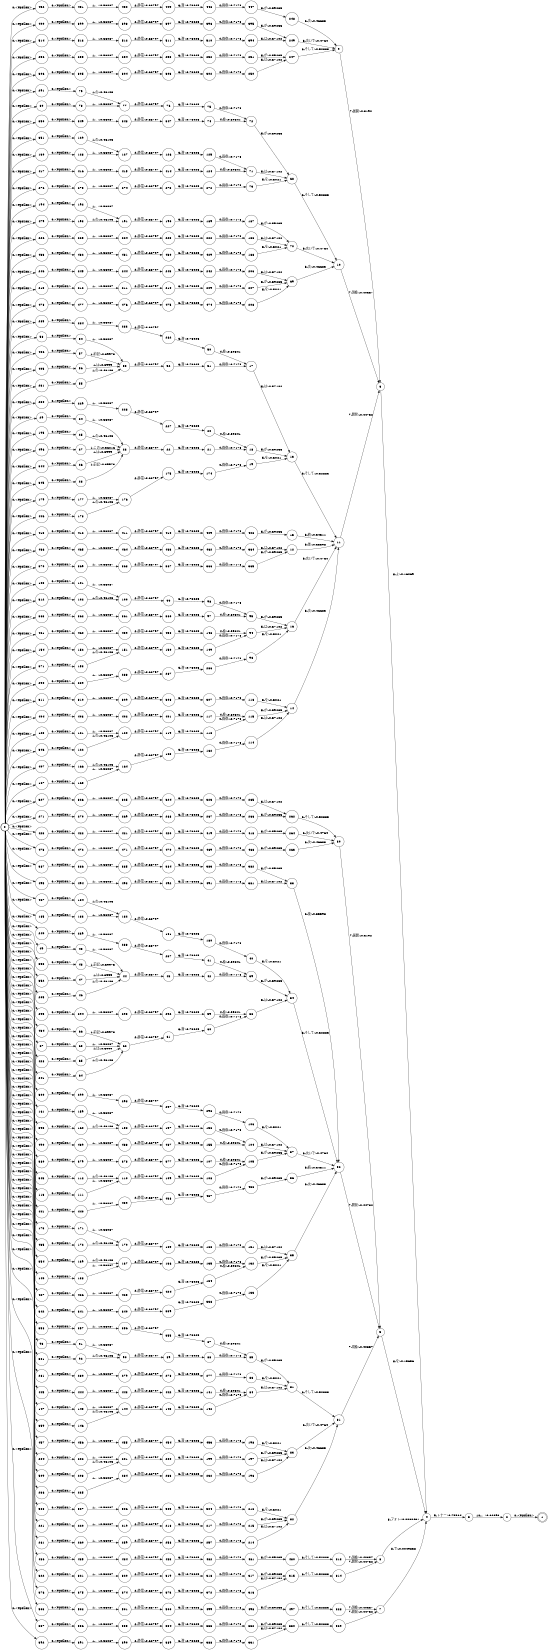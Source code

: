 digraph FST {
rankdir = LR;
size = "8.5,11";
label = "";
center = 1;
orientation = Portrait;
ranksep = "0.4";
nodesep = "0.25";
0 [label = "0", shape = circle, style = bold, fontsize = 14]
	0 -> 29 [label = "0:<epsilon>", fontsize = 14];
	0 -> 49 [label = "0:<epsilon>", fontsize = 14];
	0 -> 58 [label = "0:<epsilon>", fontsize = 14];
	0 -> 67 [label = "0:<epsilon>", fontsize = 14];
	0 -> 80 [label = "0:<epsilon>", fontsize = 14];
	0 -> 93 [label = "0:<epsilon>", fontsize = 14];
	0 -> 103 [label = "0:<epsilon>", fontsize = 14];
	0 -> 113 [label = "0:<epsilon>", fontsize = 14];
	0 -> 123 [label = "0:<epsilon>", fontsize = 14];
	0 -> 130 [label = "0:<epsilon>", fontsize = 14];
	0 -> 140 [label = "0:<epsilon>", fontsize = 14];
	0 -> 147 [label = "0:<epsilon>", fontsize = 14];
	0 -> 154 [label = "0:<epsilon>", fontsize = 14];
	0 -> 161 [label = "0:<epsilon>", fontsize = 14];
	0 -> 167 [label = "0:<epsilon>", fontsize = 14];
	0 -> 173 [label = "0:<epsilon>", fontsize = 14];
	0 -> 179 [label = "0:<epsilon>", fontsize = 14];
	0 -> 185 [label = "0:<epsilon>", fontsize = 14];
	0 -> 194 [label = "0:<epsilon>", fontsize = 14];
	0 -> 195 [label = "0:<epsilon>", fontsize = 14];
	0 -> 204 [label = "0:<epsilon>", fontsize = 14];
	0 -> 205 [label = "0:<epsilon>", fontsize = 14];
	0 -> 213 [label = "0:<epsilon>", fontsize = 14];
	0 -> 221 [label = "0:<epsilon>", fontsize = 14];
	0 -> 226 [label = "0:<epsilon>", fontsize = 14];
	0 -> 230 [label = "0:<epsilon>", fontsize = 14];
	0 -> 231 [label = "0:<epsilon>", fontsize = 14];
	0 -> 236 [label = "0:<epsilon>", fontsize = 14];
	0 -> 240 [label = "0:<epsilon>", fontsize = 14];
	0 -> 241 [label = "0:<epsilon>", fontsize = 14];
	0 -> 246 [label = "0:<epsilon>", fontsize = 14];
	0 -> 256 [label = "0:<epsilon>", fontsize = 14];
	0 -> 261 [label = "0:<epsilon>", fontsize = 14];
	0 -> 271 [label = "0:<epsilon>", fontsize = 14];
	0 -> 276 [label = "0:<epsilon>", fontsize = 14];
	0 -> 281 [label = "0:<epsilon>", fontsize = 14];
	0 -> 285 [label = "0:<epsilon>", fontsize = 14];
	0 -> 290 [label = "0:<epsilon>", fontsize = 14];
	0 -> 291 [label = "0:<epsilon>", fontsize = 14];
	0 -> 295 [label = "0:<epsilon>", fontsize = 14];
	0 -> 300 [label = "0:<epsilon>", fontsize = 14];
	0 -> 301 [label = "0:<epsilon>", fontsize = 14];
	0 -> 306 [label = "0:<epsilon>", fontsize = 14];
	0 -> 311 [label = "0:<epsilon>", fontsize = 14];
	0 -> 312 [label = "0:<epsilon>", fontsize = 14];
	0 -> 322 [label = "0:<epsilon>", fontsize = 14];
	0 -> 327 [label = "0:<epsilon>", fontsize = 14];
	0 -> 337 [label = "0:<epsilon>", fontsize = 14];
	0 -> 342 [label = "0:<epsilon>", fontsize = 14];
	0 -> 343 [label = "0:<epsilon>", fontsize = 14];
	0 -> 344 [label = "0:<epsilon>", fontsize = 14];
	0 -> 345 [label = "0:<epsilon>", fontsize = 14];
	0 -> 346 [label = "0:<epsilon>", fontsize = 14];
	0 -> 350 [label = "0:<epsilon>", fontsize = 14];
	0 -> 351 [label = "0:<epsilon>", fontsize = 14];
	0 -> 352 [label = "0:<epsilon>", fontsize = 14];
	0 -> 353 [label = "0:<epsilon>", fontsize = 14];
	0 -> 354 [label = "0:<epsilon>", fontsize = 14];
	0 -> 358 [label = "0:<epsilon>", fontsize = 14];
	0 -> 359 [label = "0:<epsilon>", fontsize = 14];
	0 -> 363 [label = "0:<epsilon>", fontsize = 14];
	0 -> 370 [label = "0:<epsilon>", fontsize = 14];
	0 -> 371 [label = "0:<epsilon>", fontsize = 14];
	0 -> 376 [label = "0:<epsilon>", fontsize = 14];
	0 -> 380 [label = "0:<epsilon>", fontsize = 14];
	0 -> 387 [label = "0:<epsilon>", fontsize = 14];
	0 -> 392 [label = "0:<epsilon>", fontsize = 14];
	0 -> 393 [label = "0:<epsilon>", fontsize = 14];
	0 -> 400 [label = "0:<epsilon>", fontsize = 14];
	0 -> 404 [label = "0:<epsilon>", fontsize = 14];
	0 -> 405 [label = "0:<epsilon>", fontsize = 14];
	0 -> 406 [label = "0:<epsilon>", fontsize = 14];
	0 -> 407 [label = "0:<epsilon>", fontsize = 14];
	0 -> 413 [label = "0:<epsilon>", fontsize = 14];
	0 -> 417 [label = "0:<epsilon>", fontsize = 14];
	0 -> 423 [label = "0:<epsilon>", fontsize = 14];
	0 -> 427 [label = "0:<epsilon>", fontsize = 14];
	0 -> 428 [label = "0:<epsilon>", fontsize = 14];
	0 -> 433 [label = "0:<epsilon>", fontsize = 14];
	0 -> 434 [label = "0:<epsilon>", fontsize = 14];
	0 -> 435 [label = "0:<epsilon>", fontsize = 14];
	0 -> 441 [label = "0:<epsilon>", fontsize = 14];
	0 -> 445 [label = "0:<epsilon>", fontsize = 14];
	0 -> 446 [label = "0:<epsilon>", fontsize = 14];
	0 -> 452 [label = "0:<epsilon>", fontsize = 14];
	0 -> 457 [label = "0:<epsilon>", fontsize = 14];
	0 -> 461 [label = "0:<epsilon>", fontsize = 14];
	0 -> 466 [label = "0:<epsilon>", fontsize = 14];
	0 -> 467 [label = "0:<epsilon>", fontsize = 14];
	0 -> 473 [label = "0:<epsilon>", fontsize = 14];
	0 -> 478 [label = "0:<epsilon>", fontsize = 14];
	0 -> 479 [label = "0:<epsilon>", fontsize = 14];
	0 -> 486 [label = "0:<epsilon>", fontsize = 14];
	0 -> 490 [label = "0:<epsilon>", fontsize = 14];
	0 -> 495 [label = "0:<epsilon>", fontsize = 14];
	0 -> 496 [label = "0:<epsilon>", fontsize = 14];
	0 -> 503 [label = "0:<epsilon>", fontsize = 14];
	0 -> 508 [label = "0:<epsilon>", fontsize = 14];
	0 -> 509 [label = "0:<epsilon>", fontsize = 14];
	0 -> 514 [label = "0:<epsilon>", fontsize = 14];
1 [label = "1", shape = doublecircle, style = solid, fontsize = 14]
2 [label = "2", shape = circle, style = solid, fontsize = 14]
	2 -> 1 [label = "0:<epsilon>", fontsize = 14];
3 [label = "3", shape = circle, style = solid, fontsize = 14]
	3 -> 2 [label = "10:。/-0.62093", fontsize = 14];
4 [label = "4", shape = circle, style = solid, fontsize = 14]
	4 -> 3 [label = "9:トナー/-0.75564", fontsize = 14];
5 [label = "5", shape = circle, style = solid, fontsize = 14]
	5 -> 4 [label = "8:を/-0.15656", fontsize = 14];
6 [label = "6", shape = circle, style = solid, fontsize = 14]
	6 -> 4 [label = "8:よ/-0.16069", fontsize = 14];
7 [label = "7", shape = circle, style = solid, fontsize = 14]
	7 -> 4 [label = "8:で/-0.0049838", fontsize = 14];
8 [label = "8", shape = circle, style = solid, fontsize = 14]
	8 -> 4 [label = "8:フォト/-0.0080431", fontsize = 14];
9 [label = "9", shape = circle, style = solid, fontsize = 14]
	9 -> 6 [label = "7:展開/-0.3192", fontsize = 14];
10 [label = "10", shape = circle, style = solid, fontsize = 14]
	10 -> 6 [label = "7:現像/-0.40357", fontsize = 14];
11 [label = "11", shape = circle, style = solid, fontsize = 14]
	11 -> 6 [label = "7:開発/-0.44732", fontsize = 14];
12 [label = "12", shape = circle, style = solid, fontsize = 14]
	12 -> 11 [label = "6:後/-0.35598", fontsize = 14];
13 [label = "13", shape = circle, style = solid, fontsize = 14]
	13 -> 11 [label = "6:そして/-0.52883", fontsize = 14];
14 [label = "14", shape = circle, style = solid, fontsize = 14]
	14 -> 11 [label = "6:次/-0.46683", fontsize = 14];
15 [label = "15", shape = circle, style = solid, fontsize = 14]
	15 -> 11 [label = "6:続/-0.34511", fontsize = 14];
16 [label = "16", shape = circle, style = solid, fontsize = 14]
	16 -> 11 [label = "6:次いで/-0.4764", fontsize = 14];
17 [label = "17", shape = circle, style = solid, fontsize = 14]
	17 -> 13 [label = "5:は/-0.57102", fontsize = 14];
18 [label = "18", shape = circle, style = solid, fontsize = 14]
	18 -> 13 [label = "5:が/-0.59235", fontsize = 14];
19 [label = "19", shape = circle, style = solid, fontsize = 14]
	19 -> 13 [label = "5:を/-0.5021", fontsize = 14];
20 [label = "20", shape = circle, style = solid, fontsize = 14]
	20 -> 18 [label = "4:像/-0.59841", fontsize = 14];
21 [label = "21", shape = circle, style = solid, fontsize = 14]
	21 -> 18 [label = "4:画像/-0.7178", fontsize = 14];
22 [label = "22", shape = circle, style = solid, fontsize = 14]
	22 -> 21 [label = "3:潜/-0.73025", fontsize = 14];
23 [label = "23", shape = circle, style = solid, fontsize = 14]
	23 -> 22 [label = "2:静電/-0.68797", fontsize = 14];
24 [label = "24", shape = circle, style = solid, fontsize = 14]
	24 -> 23 [label = "1:、/-0.56087", fontsize = 14];
25 [label = "25", shape = circle, style = solid, fontsize = 14]
	25 -> 23 [label = "1:の/-0.46103", fontsize = 14];
26 [label = "26", shape = circle, style = solid, fontsize = 14]
	26 -> 23 [label = "1:は/-0.3999", fontsize = 14];
27 [label = "27", shape = circle, style = solid, fontsize = 14]
	27 -> 23 [label = "1:この/-0.36216", fontsize = 14];
28 [label = "28", shape = circle, style = solid, fontsize = 14]
	28 -> 23 [label = "1:前記/-0.39973", fontsize = 14];
29 [label = "29", shape = circle, style = solid, fontsize = 14]
	29 -> 24 [label = "0:<epsilon>", fontsize = 14];
30 [label = "30", shape = circle, style = solid, fontsize = 14]
	30 -> 5 [label = "7:展開/-0.3192", fontsize = 14];
31 [label = "31", shape = circle, style = solid, fontsize = 14]
	31 -> 5 [label = "7:現像/-0.40357", fontsize = 14];
32 [label = "32", shape = circle, style = solid, fontsize = 14]
	32 -> 5 [label = "7:開発/-0.44732", fontsize = 14];
33 [label = "33", shape = circle, style = solid, fontsize = 14]
	33 -> 32 [label = "6:後/-0.35598", fontsize = 14];
34 [label = "34", shape = circle, style = solid, fontsize = 14]
	34 -> 32 [label = "6:そして/-0.52883", fontsize = 14];
35 [label = "35", shape = circle, style = solid, fontsize = 14]
	35 -> 32 [label = "6:次/-0.46683", fontsize = 14];
36 [label = "36", shape = circle, style = solid, fontsize = 14]
	36 -> 32 [label = "6:続/-0.34511", fontsize = 14];
37 [label = "37", shape = circle, style = solid, fontsize = 14]
	37 -> 32 [label = "6:次いで/-0.4764", fontsize = 14];
38 [label = "38", shape = circle, style = solid, fontsize = 14]
	38 -> 34 [label = "5:は/-0.57102", fontsize = 14];
39 [label = "39", shape = circle, style = solid, fontsize = 14]
	39 -> 34 [label = "5:が/-0.59235", fontsize = 14];
40 [label = "40", shape = circle, style = solid, fontsize = 14]
	40 -> 34 [label = "5:を/-0.5021", fontsize = 14];
41 [label = "41", shape = circle, style = solid, fontsize = 14]
	41 -> 39 [label = "4:像/-0.59841", fontsize = 14];
42 [label = "42", shape = circle, style = solid, fontsize = 14]
	42 -> 39 [label = "4:画像/-0.7178", fontsize = 14];
43 [label = "43", shape = circle, style = solid, fontsize = 14]
	43 -> 42 [label = "3:潜/-0.73025", fontsize = 14];
44 [label = "44", shape = circle, style = solid, fontsize = 14]
	44 -> 43 [label = "2:静電/-0.68797", fontsize = 14];
45 [label = "45", shape = circle, style = solid, fontsize = 14]
	45 -> 44 [label = "1:、/-0.56087", fontsize = 14];
46 [label = "46", shape = circle, style = solid, fontsize = 14]
	46 -> 44 [label = "1:の/-0.46103", fontsize = 14];
47 [label = "47", shape = circle, style = solid, fontsize = 14]
	47 -> 44 [label = "1:は/-0.3999", fontsize = 14];
48 [label = "48", shape = circle, style = solid, fontsize = 14]
	48 -> 44 [label = "1:前記/-0.39973", fontsize = 14];
49 [label = "49", shape = circle, style = solid, fontsize = 14]
	49 -> 45 [label = "0:<epsilon>", fontsize = 14];
50 [label = "50", shape = circle, style = solid, fontsize = 14]
	50 -> 17 [label = "4:像/-0.59841", fontsize = 14];
51 [label = "51", shape = circle, style = solid, fontsize = 14]
	51 -> 17 [label = "4:画像/-0.7178", fontsize = 14];
52 [label = "52", shape = circle, style = solid, fontsize = 14]
	52 -> 51 [label = "3:潜/-0.73025", fontsize = 14];
53 [label = "53", shape = circle, style = solid, fontsize = 14]
	53 -> 52 [label = "2:静電/-0.68797", fontsize = 14];
54 [label = "54", shape = circle, style = solid, fontsize = 14]
	54 -> 53 [label = "1:、/-0.56087", fontsize = 14];
55 [label = "55", shape = circle, style = solid, fontsize = 14]
	55 -> 53 [label = "1:の/-0.46103", fontsize = 14];
56 [label = "56", shape = circle, style = solid, fontsize = 14]
	56 -> 53 [label = "1:は/-0.3999", fontsize = 14];
57 [label = "57", shape = circle, style = solid, fontsize = 14]
	57 -> 53 [label = "1:前記/-0.39973", fontsize = 14];
58 [label = "58", shape = circle, style = solid, fontsize = 14]
	58 -> 54 [label = "0:<epsilon>", fontsize = 14];
59 [label = "59", shape = circle, style = solid, fontsize = 14]
	59 -> 38 [label = "4:像/-0.59841", fontsize = 14];
60 [label = "60", shape = circle, style = solid, fontsize = 14]
	60 -> 38 [label = "4:画像/-0.7178", fontsize = 14];
61 [label = "61", shape = circle, style = solid, fontsize = 14]
	61 -> 60 [label = "3:潜/-0.73025", fontsize = 14];
62 [label = "62", shape = circle, style = solid, fontsize = 14]
	62 -> 61 [label = "2:静電/-0.68797", fontsize = 14];
63 [label = "63", shape = circle, style = solid, fontsize = 14]
	63 -> 62 [label = "1:、/-0.56087", fontsize = 14];
64 [label = "64", shape = circle, style = solid, fontsize = 14]
	64 -> 62 [label = "1:の/-0.46103", fontsize = 14];
65 [label = "65", shape = circle, style = solid, fontsize = 14]
	65 -> 62 [label = "1:は/-0.3999", fontsize = 14];
66 [label = "66", shape = circle, style = solid, fontsize = 14]
	66 -> 62 [label = "1:前記/-0.39973", fontsize = 14];
67 [label = "67", shape = circle, style = solid, fontsize = 14]
	67 -> 63 [label = "0:<epsilon>", fontsize = 14];
68 [label = "68", shape = circle, style = solid, fontsize = 14]
	68 -> 10 [label = "6:そして/-0.52883", fontsize = 14];
69 [label = "69", shape = circle, style = solid, fontsize = 14]
	69 -> 10 [label = "6:次/-0.46683", fontsize = 14];
70 [label = "70", shape = circle, style = solid, fontsize = 14]
	70 -> 10 [label = "6:次いで/-0.4764", fontsize = 14];
71 [label = "71", shape = circle, style = solid, fontsize = 14]
	71 -> 68 [label = "5:は/-0.57102", fontsize = 14];
72 [label = "72", shape = circle, style = solid, fontsize = 14]
	72 -> 68 [label = "5:が/-0.59235", fontsize = 14];
73 [label = "73", shape = circle, style = solid, fontsize = 14]
	73 -> 68 [label = "5:を/-0.5021", fontsize = 14];
74 [label = "74", shape = circle, style = solid, fontsize = 14]
	74 -> 72 [label = "4:像/-0.59841", fontsize = 14];
75 [label = "75", shape = circle, style = solid, fontsize = 14]
	75 -> 72 [label = "4:画像/-0.7178", fontsize = 14];
76 [label = "76", shape = circle, style = solid, fontsize = 14]
	76 -> 75 [label = "3:潜/-0.73025", fontsize = 14];
77 [label = "77", shape = circle, style = solid, fontsize = 14]
	77 -> 76 [label = "2:静電/-0.68797", fontsize = 14];
78 [label = "78", shape = circle, style = solid, fontsize = 14]
	78 -> 77 [label = "1:、/-0.56087", fontsize = 14];
79 [label = "79", shape = circle, style = solid, fontsize = 14]
	79 -> 77 [label = "1:の/-0.46103", fontsize = 14];
80 [label = "80", shape = circle, style = solid, fontsize = 14]
	80 -> 78 [label = "0:<epsilon>", fontsize = 14];
81 [label = "81", shape = circle, style = solid, fontsize = 14]
	81 -> 31 [label = "6:そして/-0.52883", fontsize = 14];
82 [label = "82", shape = circle, style = solid, fontsize = 14]
	82 -> 31 [label = "6:次/-0.46683", fontsize = 14];
83 [label = "83", shape = circle, style = solid, fontsize = 14]
	83 -> 31 [label = "6:次いで/-0.4764", fontsize = 14];
84 [label = "84", shape = circle, style = solid, fontsize = 14]
	84 -> 81 [label = "5:は/-0.57102", fontsize = 14];
85 [label = "85", shape = circle, style = solid, fontsize = 14]
	85 -> 81 [label = "5:が/-0.59235", fontsize = 14];
86 [label = "86", shape = circle, style = solid, fontsize = 14]
	86 -> 81 [label = "5:を/-0.5021", fontsize = 14];
87 [label = "87", shape = circle, style = solid, fontsize = 14]
	87 -> 85 [label = "4:像/-0.59841", fontsize = 14];
88 [label = "88", shape = circle, style = solid, fontsize = 14]
	88 -> 85 [label = "4:画像/-0.7178", fontsize = 14];
89 [label = "89", shape = circle, style = solid, fontsize = 14]
	89 -> 88 [label = "3:潜/-0.73025", fontsize = 14];
90 [label = "90", shape = circle, style = solid, fontsize = 14]
	90 -> 89 [label = "2:静電/-0.68797", fontsize = 14];
91 [label = "91", shape = circle, style = solid, fontsize = 14]
	91 -> 90 [label = "1:、/-0.56087", fontsize = 14];
92 [label = "92", shape = circle, style = solid, fontsize = 14]
	92 -> 90 [label = "1:の/-0.46103", fontsize = 14];
93 [label = "93", shape = circle, style = solid, fontsize = 14]
	93 -> 91 [label = "0:<epsilon>", fontsize = 14];
94 [label = "94", shape = circle, style = solid, fontsize = 14]
	94 -> 16 [label = "5:は/-0.57102", fontsize = 14];
95 [label = "95", shape = circle, style = solid, fontsize = 14]
	95 -> 16 [label = "5:が/-0.59235", fontsize = 14];
96 [label = "96", shape = circle, style = solid, fontsize = 14]
	96 -> 16 [label = "5:を/-0.5021", fontsize = 14];
97 [label = "97", shape = circle, style = solid, fontsize = 14]
	97 -> 95 [label = "4:像/-0.59841", fontsize = 14];
98 [label = "98", shape = circle, style = solid, fontsize = 14]
	98 -> 95 [label = "4:画像/-0.7178", fontsize = 14];
99 [label = "99", shape = circle, style = solid, fontsize = 14]
	99 -> 98 [label = "3:潜/-0.73025", fontsize = 14];
100 [label = "100", shape = circle, style = solid, fontsize = 14]
	100 -> 99 [label = "2:静電/-0.68797", fontsize = 14];
101 [label = "101", shape = circle, style = solid, fontsize = 14]
	101 -> 100 [label = "1:、/-0.56087", fontsize = 14];
102 [label = "102", shape = circle, style = solid, fontsize = 14]
	102 -> 100 [label = "1:の/-0.46103", fontsize = 14];
103 [label = "103", shape = circle, style = solid, fontsize = 14]
	103 -> 101 [label = "0:<epsilon>", fontsize = 14];
104 [label = "104", shape = circle, style = solid, fontsize = 14]
	104 -> 37 [label = "5:は/-0.57102", fontsize = 14];
105 [label = "105", shape = circle, style = solid, fontsize = 14]
	105 -> 37 [label = "5:が/-0.59235", fontsize = 14];
106 [label = "106", shape = circle, style = solid, fontsize = 14]
	106 -> 37 [label = "5:を/-0.5021", fontsize = 14];
107 [label = "107", shape = circle, style = solid, fontsize = 14]
	107 -> 105 [label = "4:像/-0.59841", fontsize = 14];
108 [label = "108", shape = circle, style = solid, fontsize = 14]
	108 -> 105 [label = "4:画像/-0.7178", fontsize = 14];
109 [label = "109", shape = circle, style = solid, fontsize = 14]
	109 -> 108 [label = "3:潜/-0.73025", fontsize = 14];
110 [label = "110", shape = circle, style = solid, fontsize = 14]
	110 -> 109 [label = "2:静電/-0.68797", fontsize = 14];
111 [label = "111", shape = circle, style = solid, fontsize = 14]
	111 -> 110 [label = "1:、/-0.56087", fontsize = 14];
112 [label = "112", shape = circle, style = solid, fontsize = 14]
	112 -> 110 [label = "1:の/-0.46103", fontsize = 14];
113 [label = "113", shape = circle, style = solid, fontsize = 14]
	113 -> 111 [label = "0:<epsilon>", fontsize = 14];
114 [label = "114", shape = circle, style = solid, fontsize = 14]
	114 -> 14 [label = "5:は/-0.57102", fontsize = 14];
115 [label = "115", shape = circle, style = solid, fontsize = 14]
	115 -> 14 [label = "5:が/-0.59235", fontsize = 14];
116 [label = "116", shape = circle, style = solid, fontsize = 14]
	116 -> 14 [label = "5:を/-0.5021", fontsize = 14];
117 [label = "117", shape = circle, style = solid, fontsize = 14]
	117 -> 115 [label = "4:像/-0.59841", fontsize = 14];
118 [label = "118", shape = circle, style = solid, fontsize = 14]
	118 -> 115 [label = "4:画像/-0.7178", fontsize = 14];
119 [label = "119", shape = circle, style = solid, fontsize = 14]
	119 -> 118 [label = "3:潜/-0.73025", fontsize = 14];
120 [label = "120", shape = circle, style = solid, fontsize = 14]
	120 -> 119 [label = "2:静電/-0.68797", fontsize = 14];
121 [label = "121", shape = circle, style = solid, fontsize = 14]
	121 -> 120 [label = "1:、/-0.56087", fontsize = 14];
122 [label = "122", shape = circle, style = solid, fontsize = 14]
	122 -> 120 [label = "1:の/-0.46103", fontsize = 14];
123 [label = "123", shape = circle, style = solid, fontsize = 14]
	123 -> 121 [label = "0:<epsilon>", fontsize = 14];
124 [label = "124", shape = circle, style = solid, fontsize = 14]
	124 -> 71 [label = "4:像/-0.59841", fontsize = 14];
125 [label = "125", shape = circle, style = solid, fontsize = 14]
	125 -> 71 [label = "4:画像/-0.7178", fontsize = 14];
126 [label = "126", shape = circle, style = solid, fontsize = 14]
	126 -> 125 [label = "3:潜/-0.73025", fontsize = 14];
127 [label = "127", shape = circle, style = solid, fontsize = 14]
	127 -> 126 [label = "2:静電/-0.68797", fontsize = 14];
128 [label = "128", shape = circle, style = solid, fontsize = 14]
	128 -> 127 [label = "1:、/-0.56087", fontsize = 14];
129 [label = "129", shape = circle, style = solid, fontsize = 14]
	129 -> 127 [label = "1:の/-0.46103", fontsize = 14];
130 [label = "130", shape = circle, style = solid, fontsize = 14]
	130 -> 128 [label = "0:<epsilon>", fontsize = 14];
131 [label = "131", shape = circle, style = solid, fontsize = 14]
	131 -> 35 [label = "5:は/-0.57102", fontsize = 14];
132 [label = "132", shape = circle, style = solid, fontsize = 14]
	132 -> 35 [label = "5:が/-0.59235", fontsize = 14];
133 [label = "133", shape = circle, style = solid, fontsize = 14]
	133 -> 35 [label = "5:を/-0.5021", fontsize = 14];
134 [label = "134", shape = circle, style = solid, fontsize = 14]
	134 -> 132 [label = "4:像/-0.59841", fontsize = 14];
135 [label = "135", shape = circle, style = solid, fontsize = 14]
	135 -> 132 [label = "4:画像/-0.7178", fontsize = 14];
136 [label = "136", shape = circle, style = solid, fontsize = 14]
	136 -> 135 [label = "3:潜/-0.73025", fontsize = 14];
137 [label = "137", shape = circle, style = solid, fontsize = 14]
	137 -> 136 [label = "2:静電/-0.68797", fontsize = 14];
138 [label = "138", shape = circle, style = solid, fontsize = 14]
	138 -> 137 [label = "1:、/-0.56087", fontsize = 14];
139 [label = "139", shape = circle, style = solid, fontsize = 14]
	139 -> 137 [label = "1:の/-0.46103", fontsize = 14];
140 [label = "140", shape = circle, style = solid, fontsize = 14]
	140 -> 138 [label = "0:<epsilon>", fontsize = 14];
141 [label = "141", shape = circle, style = solid, fontsize = 14]
	141 -> 84 [label = "4:像/-0.59841", fontsize = 14];
142 [label = "142", shape = circle, style = solid, fontsize = 14]
	142 -> 84 [label = "4:画像/-0.7178", fontsize = 14];
143 [label = "143", shape = circle, style = solid, fontsize = 14]
	143 -> 142 [label = "3:潜/-0.73025", fontsize = 14];
144 [label = "144", shape = circle, style = solid, fontsize = 14]
	144 -> 143 [label = "2:静電/-0.68797", fontsize = 14];
145 [label = "145", shape = circle, style = solid, fontsize = 14]
	145 -> 144 [label = "1:、/-0.56087", fontsize = 14];
146 [label = "146", shape = circle, style = solid, fontsize = 14]
	146 -> 144 [label = "1:の/-0.46103", fontsize = 14];
147 [label = "147", shape = circle, style = solid, fontsize = 14]
	147 -> 145 [label = "0:<epsilon>", fontsize = 14];
148 [label = "148", shape = circle, style = solid, fontsize = 14]
	148 -> 94 [label = "4:像/-0.59841", fontsize = 14];
149 [label = "149", shape = circle, style = solid, fontsize = 14]
	149 -> 94 [label = "4:画像/-0.7178", fontsize = 14];
150 [label = "150", shape = circle, style = solid, fontsize = 14]
	150 -> 149 [label = "3:潜/-0.73025", fontsize = 14];
151 [label = "151", shape = circle, style = solid, fontsize = 14]
	151 -> 150 [label = "2:静電/-0.68797", fontsize = 14];
152 [label = "152", shape = circle, style = solid, fontsize = 14]
	152 -> 151 [label = "1:、/-0.56087", fontsize = 14];
153 [label = "153", shape = circle, style = solid, fontsize = 14]
	153 -> 151 [label = "1:の/-0.46103", fontsize = 14];
154 [label = "154", shape = circle, style = solid, fontsize = 14]
	154 -> 152 [label = "0:<epsilon>", fontsize = 14];
155 [label = "155", shape = circle, style = solid, fontsize = 14]
	155 -> 104 [label = "4:像/-0.59841", fontsize = 14];
156 [label = "156", shape = circle, style = solid, fontsize = 14]
	156 -> 104 [label = "4:画像/-0.7178", fontsize = 14];
157 [label = "157", shape = circle, style = solid, fontsize = 14]
	157 -> 156 [label = "3:潜/-0.73025", fontsize = 14];
158 [label = "158", shape = circle, style = solid, fontsize = 14]
	158 -> 157 [label = "2:静電/-0.68797", fontsize = 14];
159 [label = "159", shape = circle, style = solid, fontsize = 14]
	159 -> 158 [label = "1:、/-0.56087", fontsize = 14];
160 [label = "160", shape = circle, style = solid, fontsize = 14]
	160 -> 158 [label = "1:の/-0.46103", fontsize = 14];
161 [label = "161", shape = circle, style = solid, fontsize = 14]
	161 -> 159 [label = "0:<epsilon>", fontsize = 14];
162 [label = "162", shape = circle, style = solid, fontsize = 14]
	162 -> 114 [label = "4:画像/-0.7178", fontsize = 14];
163 [label = "163", shape = circle, style = solid, fontsize = 14]
	163 -> 162 [label = "3:潜/-0.73025", fontsize = 14];
164 [label = "164", shape = circle, style = solid, fontsize = 14]
	164 -> 163 [label = "2:静電/-0.68797", fontsize = 14];
165 [label = "165", shape = circle, style = solid, fontsize = 14]
	165 -> 164 [label = "1:、/-0.56087", fontsize = 14];
166 [label = "166", shape = circle, style = solid, fontsize = 14]
	166 -> 164 [label = "1:の/-0.46103", fontsize = 14];
167 [label = "167", shape = circle, style = solid, fontsize = 14]
	167 -> 165 [label = "0:<epsilon>", fontsize = 14];
168 [label = "168", shape = circle, style = solid, fontsize = 14]
	168 -> 131 [label = "4:画像/-0.7178", fontsize = 14];
169 [label = "169", shape = circle, style = solid, fontsize = 14]
	169 -> 168 [label = "3:潜/-0.73025", fontsize = 14];
170 [label = "170", shape = circle, style = solid, fontsize = 14]
	170 -> 169 [label = "2:静電/-0.68797", fontsize = 14];
171 [label = "171", shape = circle, style = solid, fontsize = 14]
	171 -> 170 [label = "1:、/-0.56087", fontsize = 14];
172 [label = "172", shape = circle, style = solid, fontsize = 14]
	172 -> 170 [label = "1:の/-0.46103", fontsize = 14];
173 [label = "173", shape = circle, style = solid, fontsize = 14]
	173 -> 171 [label = "0:<epsilon>", fontsize = 14];
174 [label = "174", shape = circle, style = solid, fontsize = 14]
	174 -> 19 [label = "4:画像/-0.7178", fontsize = 14];
175 [label = "175", shape = circle, style = solid, fontsize = 14]
	175 -> 174 [label = "3:潜/-0.73025", fontsize = 14];
176 [label = "176", shape = circle, style = solid, fontsize = 14]
	176 -> 175 [label = "2:静電/-0.68797", fontsize = 14];
177 [label = "177", shape = circle, style = solid, fontsize = 14]
	177 -> 176 [label = "1:、/-0.56087", fontsize = 14];
178 [label = "178", shape = circle, style = solid, fontsize = 14]
	178 -> 176 [label = "1:の/-0.46103", fontsize = 14];
179 [label = "179", shape = circle, style = solid, fontsize = 14]
	179 -> 177 [label = "0:<epsilon>", fontsize = 14];
180 [label = "180", shape = circle, style = solid, fontsize = 14]
	180 -> 40 [label = "4:画像/-0.7178", fontsize = 14];
181 [label = "181", shape = circle, style = solid, fontsize = 14]
	181 -> 180 [label = "3:潜/-0.73025", fontsize = 14];
182 [label = "182", shape = circle, style = solid, fontsize = 14]
	182 -> 181 [label = "2:静電/-0.68797", fontsize = 14];
183 [label = "183", shape = circle, style = solid, fontsize = 14]
	183 -> 182 [label = "1:、/-0.56087", fontsize = 14];
184 [label = "184", shape = circle, style = solid, fontsize = 14]
	184 -> 182 [label = "1:の/-0.46103", fontsize = 14];
185 [label = "185", shape = circle, style = solid, fontsize = 14]
	185 -> 183 [label = "0:<epsilon>", fontsize = 14];
186 [label = "186", shape = circle, style = solid, fontsize = 14]
	186 -> 70 [label = "5:は/-0.57102", fontsize = 14];
187 [label = "187", shape = circle, style = solid, fontsize = 14]
	187 -> 70 [label = "5:が/-0.59235", fontsize = 14];
188 [label = "188", shape = circle, style = solid, fontsize = 14]
	188 -> 70 [label = "5:を/-0.5021", fontsize = 14];
189 [label = "189", shape = circle, style = solid, fontsize = 14]
	189 -> 187 [label = "4:画像/-0.7178", fontsize = 14];
190 [label = "190", shape = circle, style = solid, fontsize = 14]
	190 -> 189 [label = "3:潜/-0.73025", fontsize = 14];
191 [label = "191", shape = circle, style = solid, fontsize = 14]
	191 -> 190 [label = "2:静電/-0.68797", fontsize = 14];
192 [label = "192", shape = circle, style = solid, fontsize = 14]
	192 -> 191 [label = "1:、/-0.56087", fontsize = 14];
193 [label = "193", shape = circle, style = solid, fontsize = 14]
	193 -> 191 [label = "1:の/-0.46103", fontsize = 14];
194 [label = "194", shape = circle, style = solid, fontsize = 14]
	194 -> 192 [label = "0:<epsilon>", fontsize = 14];
195 [label = "195", shape = circle, style = solid, fontsize = 14]
	195 -> 25 [label = "0:<epsilon>", fontsize = 14];
196 [label = "196", shape = circle, style = solid, fontsize = 14]
	196 -> 83 [label = "5:は/-0.57102", fontsize = 14];
197 [label = "197", shape = circle, style = solid, fontsize = 14]
	197 -> 83 [label = "5:が/-0.59235", fontsize = 14];
198 [label = "198", shape = circle, style = solid, fontsize = 14]
	198 -> 83 [label = "5:を/-0.5021", fontsize = 14];
199 [label = "199", shape = circle, style = solid, fontsize = 14]
	199 -> 197 [label = "4:画像/-0.7178", fontsize = 14];
200 [label = "200", shape = circle, style = solid, fontsize = 14]
	200 -> 199 [label = "3:潜/-0.73025", fontsize = 14];
201 [label = "201", shape = circle, style = solid, fontsize = 14]
	201 -> 200 [label = "2:静電/-0.68797", fontsize = 14];
202 [label = "202", shape = circle, style = solid, fontsize = 14]
	202 -> 201 [label = "1:、/-0.56087", fontsize = 14];
203 [label = "203", shape = circle, style = solid, fontsize = 14]
	203 -> 201 [label = "1:の/-0.46103", fontsize = 14];
204 [label = "204", shape = circle, style = solid, fontsize = 14]
	204 -> 202 [label = "0:<epsilon>", fontsize = 14];
205 [label = "205", shape = circle, style = solid, fontsize = 14]
	205 -> 46 [label = "0:<epsilon>", fontsize = 14];
206 [label = "206", shape = circle, style = solid, fontsize = 14]
	206 -> 69 [label = "5:は/-0.57102", fontsize = 14];
207 [label = "207", shape = circle, style = solid, fontsize = 14]
	207 -> 69 [label = "5:が/-0.59235", fontsize = 14];
208 [label = "208", shape = circle, style = solid, fontsize = 14]
	208 -> 69 [label = "5:を/-0.5021", fontsize = 14];
209 [label = "209", shape = circle, style = solid, fontsize = 14]
	209 -> 207 [label = "4:画像/-0.7178", fontsize = 14];
210 [label = "210", shape = circle, style = solid, fontsize = 14]
	210 -> 209 [label = "3:潜/-0.73025", fontsize = 14];
211 [label = "211", shape = circle, style = solid, fontsize = 14]
	211 -> 210 [label = "2:静電/-0.68797", fontsize = 14];
212 [label = "212", shape = circle, style = solid, fontsize = 14]
	212 -> 211 [label = "1:、/-0.56087", fontsize = 14];
213 [label = "213", shape = circle, style = solid, fontsize = 14]
	213 -> 212 [label = "0:<epsilon>", fontsize = 14];
214 [label = "214", shape = circle, style = solid, fontsize = 14]
	214 -> 82 [label = "5:は/-0.57102", fontsize = 14];
215 [label = "215", shape = circle, style = solid, fontsize = 14]
	215 -> 82 [label = "5:が/-0.59235", fontsize = 14];
216 [label = "216", shape = circle, style = solid, fontsize = 14]
	216 -> 82 [label = "5:を/-0.5021", fontsize = 14];
217 [label = "217", shape = circle, style = solid, fontsize = 14]
	217 -> 215 [label = "4:画像/-0.7178", fontsize = 14];
218 [label = "218", shape = circle, style = solid, fontsize = 14]
	218 -> 217 [label = "3:潜/-0.73025", fontsize = 14];
219 [label = "219", shape = circle, style = solid, fontsize = 14]
	219 -> 218 [label = "2:静電/-0.68797", fontsize = 14];
220 [label = "220", shape = circle, style = solid, fontsize = 14]
	220 -> 219 [label = "1:、/-0.56087", fontsize = 14];
221 [label = "221", shape = circle, style = solid, fontsize = 14]
	221 -> 220 [label = "0:<epsilon>", fontsize = 14];
222 [label = "222", shape = circle, style = solid, fontsize = 14]
	222 -> 186 [label = "4:画像/-0.7178", fontsize = 14];
223 [label = "223", shape = circle, style = solid, fontsize = 14]
	223 -> 222 [label = "3:潜/-0.73025", fontsize = 14];
224 [label = "224", shape = circle, style = solid, fontsize = 14]
	224 -> 223 [label = "2:静電/-0.68797", fontsize = 14];
225 [label = "225", shape = circle, style = solid, fontsize = 14]
	225 -> 224 [label = "1:、/-0.56087", fontsize = 14];
226 [label = "226", shape = circle, style = solid, fontsize = 14]
	226 -> 225 [label = "0:<epsilon>", fontsize = 14];
227 [label = "227", shape = circle, style = solid, fontsize = 14]
	227 -> 20 [label = "3:潜/-0.73025", fontsize = 14];
228 [label = "228", shape = circle, style = solid, fontsize = 14]
	228 -> 227 [label = "2:静電/-0.68797", fontsize = 14];
229 [label = "229", shape = circle, style = solid, fontsize = 14]
	229 -> 228 [label = "1:、/-0.56087", fontsize = 14];
230 [label = "230", shape = circle, style = solid, fontsize = 14]
	230 -> 229 [label = "0:<epsilon>", fontsize = 14];
231 [label = "231", shape = circle, style = solid, fontsize = 14]
	231 -> 55 [label = "0:<epsilon>", fontsize = 14];
232 [label = "232", shape = circle, style = solid, fontsize = 14]
	232 -> 196 [label = "4:画像/-0.7178", fontsize = 14];
233 [label = "233", shape = circle, style = solid, fontsize = 14]
	233 -> 232 [label = "3:潜/-0.73025", fontsize = 14];
234 [label = "234", shape = circle, style = solid, fontsize = 14]
	234 -> 233 [label = "2:静電/-0.68797", fontsize = 14];
235 [label = "235", shape = circle, style = solid, fontsize = 14]
	235 -> 234 [label = "1:、/-0.56087", fontsize = 14];
236 [label = "236", shape = circle, style = solid, fontsize = 14]
	236 -> 235 [label = "0:<epsilon>", fontsize = 14];
237 [label = "237", shape = circle, style = solid, fontsize = 14]
	237 -> 41 [label = "3:潜/-0.73025", fontsize = 14];
238 [label = "238", shape = circle, style = solid, fontsize = 14]
	238 -> 237 [label = "2:静電/-0.68797", fontsize = 14];
239 [label = "239", shape = circle, style = solid, fontsize = 14]
	239 -> 238 [label = "1:、/-0.56087", fontsize = 14];
240 [label = "240", shape = circle, style = solid, fontsize = 14]
	240 -> 239 [label = "0:<epsilon>", fontsize = 14];
241 [label = "241", shape = circle, style = solid, fontsize = 14]
	241 -> 64 [label = "0:<epsilon>", fontsize = 14];
242 [label = "242", shape = circle, style = solid, fontsize = 14]
	242 -> 206 [label = "4:画像/-0.7178", fontsize = 14];
243 [label = "243", shape = circle, style = solid, fontsize = 14]
	243 -> 242 [label = "3:潜/-0.73025", fontsize = 14];
244 [label = "244", shape = circle, style = solid, fontsize = 14]
	244 -> 243 [label = "2:静電/-0.68797", fontsize = 14];
245 [label = "245", shape = circle, style = solid, fontsize = 14]
	245 -> 244 [label = "1:、/-0.56087", fontsize = 14];
246 [label = "246", shape = circle, style = solid, fontsize = 14]
	246 -> 245 [label = "0:<epsilon>", fontsize = 14];
247 [label = "247", shape = circle, style = solid, fontsize = 14]
	247 -> 9 [label = "6:そして/-0.52883", fontsize = 14];
248 [label = "248", shape = circle, style = solid, fontsize = 14]
	248 -> 9 [label = "6:次/-0.46683", fontsize = 14];
249 [label = "249", shape = circle, style = solid, fontsize = 14]
	249 -> 9 [label = "6:次いで/-0.4764", fontsize = 14];
250 [label = "250", shape = circle, style = solid, fontsize = 14]
	250 -> 247 [label = "5:は/-0.57102", fontsize = 14];
251 [label = "251", shape = circle, style = solid, fontsize = 14]
	251 -> 247 [label = "5:が/-0.59235", fontsize = 14];
252 [label = "252", shape = circle, style = solid, fontsize = 14]
	252 -> 251 [label = "4:画像/-0.7178", fontsize = 14];
253 [label = "253", shape = circle, style = solid, fontsize = 14]
	253 -> 252 [label = "3:潜/-0.73025", fontsize = 14];
254 [label = "254", shape = circle, style = solid, fontsize = 14]
	254 -> 253 [label = "2:静電/-0.68797", fontsize = 14];
255 [label = "255", shape = circle, style = solid, fontsize = 14]
	255 -> 254 [label = "1:、/-0.56087", fontsize = 14];
256 [label = "256", shape = circle, style = solid, fontsize = 14]
	256 -> 255 [label = "0:<epsilon>", fontsize = 14];
257 [label = "257", shape = circle, style = solid, fontsize = 14]
	257 -> 214 [label = "4:画像/-0.7178", fontsize = 14];
258 [label = "258", shape = circle, style = solid, fontsize = 14]
	258 -> 257 [label = "3:潜/-0.73025", fontsize = 14];
259 [label = "259", shape = circle, style = solid, fontsize = 14]
	259 -> 258 [label = "2:静電/-0.68797", fontsize = 14];
260 [label = "260", shape = circle, style = solid, fontsize = 14]
	260 -> 259 [label = "1:、/-0.56087", fontsize = 14];
261 [label = "261", shape = circle, style = solid, fontsize = 14]
	261 -> 260 [label = "0:<epsilon>", fontsize = 14];
262 [label = "262", shape = circle, style = solid, fontsize = 14]
	262 -> 30 [label = "6:そして/-0.52883", fontsize = 14];
263 [label = "263", shape = circle, style = solid, fontsize = 14]
	263 -> 30 [label = "6:次/-0.46683", fontsize = 14];
264 [label = "264", shape = circle, style = solid, fontsize = 14]
	264 -> 30 [label = "6:次いで/-0.4764", fontsize = 14];
265 [label = "265", shape = circle, style = solid, fontsize = 14]
	265 -> 262 [label = "5:は/-0.57102", fontsize = 14];
266 [label = "266", shape = circle, style = solid, fontsize = 14]
	266 -> 262 [label = "5:が/-0.59235", fontsize = 14];
267 [label = "267", shape = circle, style = solid, fontsize = 14]
	267 -> 266 [label = "4:画像/-0.7178", fontsize = 14];
268 [label = "268", shape = circle, style = solid, fontsize = 14]
	268 -> 267 [label = "3:潜/-0.73025", fontsize = 14];
269 [label = "269", shape = circle, style = solid, fontsize = 14]
	269 -> 268 [label = "2:静電/-0.68797", fontsize = 14];
270 [label = "270", shape = circle, style = solid, fontsize = 14]
	270 -> 269 [label = "1:、/-0.56087", fontsize = 14];
271 [label = "271", shape = circle, style = solid, fontsize = 14]
	271 -> 270 [label = "0:<epsilon>", fontsize = 14];
272 [label = "272", shape = circle, style = solid, fontsize = 14]
	272 -> 73 [label = "4:画像/-0.7178", fontsize = 14];
273 [label = "273", shape = circle, style = solid, fontsize = 14]
	273 -> 272 [label = "3:潜/-0.73025", fontsize = 14];
274 [label = "274", shape = circle, style = solid, fontsize = 14]
	274 -> 273 [label = "2:静電/-0.68797", fontsize = 14];
275 [label = "275", shape = circle, style = solid, fontsize = 14]
	275 -> 274 [label = "1:、/-0.56087", fontsize = 14];
276 [label = "276", shape = circle, style = solid, fontsize = 14]
	276 -> 275 [label = "0:<epsilon>", fontsize = 14];
277 [label = "277", shape = circle, style = solid, fontsize = 14]
	277 -> 86 [label = "4:画像/-0.7178", fontsize = 14];
278 [label = "278", shape = circle, style = solid, fontsize = 14]
	278 -> 277 [label = "3:潜/-0.73025", fontsize = 14];
279 [label = "279", shape = circle, style = solid, fontsize = 14]
	279 -> 278 [label = "2:静電/-0.68797", fontsize = 14];
280 [label = "280", shape = circle, style = solid, fontsize = 14]
	280 -> 279 [label = "1:、/-0.56087", fontsize = 14];
281 [label = "281", shape = circle, style = solid, fontsize = 14]
	281 -> 280 [label = "0:<epsilon>", fontsize = 14];
282 [label = "282", shape = circle, style = solid, fontsize = 14]
	282 -> 50 [label = "3:潜/-0.73025", fontsize = 14];
283 [label = "283", shape = circle, style = solid, fontsize = 14]
	283 -> 282 [label = "2:静電/-0.68797", fontsize = 14];
284 [label = "284", shape = circle, style = solid, fontsize = 14]
	284 -> 283 [label = "1:、/-0.56087", fontsize = 14];
285 [label = "285", shape = circle, style = solid, fontsize = 14]
	285 -> 284 [label = "0:<epsilon>", fontsize = 14];
286 [label = "286", shape = circle, style = solid, fontsize = 14]
	286 -> 96 [label = "4:画像/-0.7178", fontsize = 14];
287 [label = "287", shape = circle, style = solid, fontsize = 14]
	287 -> 286 [label = "3:潜/-0.73025", fontsize = 14];
288 [label = "288", shape = circle, style = solid, fontsize = 14]
	288 -> 287 [label = "2:静電/-0.68797", fontsize = 14];
289 [label = "289", shape = circle, style = solid, fontsize = 14]
	289 -> 288 [label = "1:、/-0.56087", fontsize = 14];
290 [label = "290", shape = circle, style = solid, fontsize = 14]
	290 -> 289 [label = "0:<epsilon>", fontsize = 14];
291 [label = "291", shape = circle, style = solid, fontsize = 14]
	291 -> 79 [label = "0:<epsilon>", fontsize = 14];
292 [label = "292", shape = circle, style = solid, fontsize = 14]
	292 -> 59 [label = "3:潜/-0.73025", fontsize = 14];
293 [label = "293", shape = circle, style = solid, fontsize = 14]
	293 -> 292 [label = "2:静電/-0.68797", fontsize = 14];
294 [label = "294", shape = circle, style = solid, fontsize = 14]
	294 -> 293 [label = "1:、/-0.56087", fontsize = 14];
295 [label = "295", shape = circle, style = solid, fontsize = 14]
	295 -> 294 [label = "0:<epsilon>", fontsize = 14];
296 [label = "296", shape = circle, style = solid, fontsize = 14]
	296 -> 106 [label = "4:画像/-0.7178", fontsize = 14];
297 [label = "297", shape = circle, style = solid, fontsize = 14]
	297 -> 296 [label = "3:潜/-0.73025", fontsize = 14];
298 [label = "298", shape = circle, style = solid, fontsize = 14]
	298 -> 297 [label = "2:静電/-0.68797", fontsize = 14];
299 [label = "299", shape = circle, style = solid, fontsize = 14]
	299 -> 298 [label = "1:、/-0.56087", fontsize = 14];
300 [label = "300", shape = circle, style = solid, fontsize = 14]
	300 -> 299 [label = "0:<epsilon>", fontsize = 14];
301 [label = "301", shape = circle, style = solid, fontsize = 14]
	301 -> 92 [label = "0:<epsilon>", fontsize = 14];
302 [label = "302", shape = circle, style = solid, fontsize = 14]
	302 -> 250 [label = "4:画像/-0.7178", fontsize = 14];
303 [label = "303", shape = circle, style = solid, fontsize = 14]
	303 -> 302 [label = "3:潜/-0.73025", fontsize = 14];
304 [label = "304", shape = circle, style = solid, fontsize = 14]
	304 -> 303 [label = "2:静電/-0.68797", fontsize = 14];
305 [label = "305", shape = circle, style = solid, fontsize = 14]
	305 -> 304 [label = "1:、/-0.56087", fontsize = 14];
306 [label = "306", shape = circle, style = solid, fontsize = 14]
	306 -> 305 [label = "0:<epsilon>", fontsize = 14];
307 [label = "307", shape = circle, style = solid, fontsize = 14]
	307 -> 116 [label = "4:画像/-0.7178", fontsize = 14];
308 [label = "308", shape = circle, style = solid, fontsize = 14]
	308 -> 307 [label = "3:潜/-0.73025", fontsize = 14];
309 [label = "309", shape = circle, style = solid, fontsize = 14]
	309 -> 308 [label = "2:静電/-0.68797", fontsize = 14];
310 [label = "310", shape = circle, style = solid, fontsize = 14]
	310 -> 309 [label = "1:、/-0.56087", fontsize = 14];
311 [label = "311", shape = circle, style = solid, fontsize = 14]
	311 -> 310 [label = "0:<epsilon>", fontsize = 14];
312 [label = "312", shape = circle, style = solid, fontsize = 14]
	312 -> 102 [label = "0:<epsilon>", fontsize = 14];
313 [label = "313", shape = circle, style = solid, fontsize = 14]
	313 -> 8 [label = "7:現像/-0.40357", fontsize = 14];
314 [label = "314", shape = circle, style = solid, fontsize = 14]
	314 -> 8 [label = "7:開発/-0.44732", fontsize = 14];
315 [label = "315", shape = circle, style = solid, fontsize = 14]
	315 -> 314 [label = "6:そして/-0.52883", fontsize = 14];
316 [label = "316", shape = circle, style = solid, fontsize = 14]
	316 -> 315 [label = "5:は/-0.57102", fontsize = 14];
317 [label = "317", shape = circle, style = solid, fontsize = 14]
	317 -> 315 [label = "5:が/-0.59235", fontsize = 14];
318 [label = "318", shape = circle, style = solid, fontsize = 14]
	318 -> 317 [label = "4:画像/-0.7178", fontsize = 14];
319 [label = "319", shape = circle, style = solid, fontsize = 14]
	319 -> 318 [label = "3:潜/-0.73025", fontsize = 14];
320 [label = "320", shape = circle, style = solid, fontsize = 14]
	320 -> 319 [label = "2:静電/-0.68797", fontsize = 14];
321 [label = "321", shape = circle, style = solid, fontsize = 14]
	321 -> 320 [label = "1:、/-0.56087", fontsize = 14];
322 [label = "322", shape = circle, style = solid, fontsize = 14]
	322 -> 321 [label = "0:<epsilon>", fontsize = 14];
323 [label = "323", shape = circle, style = solid, fontsize = 14]
	323 -> 265 [label = "4:画像/-0.7178", fontsize = 14];
324 [label = "324", shape = circle, style = solid, fontsize = 14]
	324 -> 323 [label = "3:潜/-0.73025", fontsize = 14];
325 [label = "325", shape = circle, style = solid, fontsize = 14]
	325 -> 324 [label = "2:静電/-0.68797", fontsize = 14];
326 [label = "326", shape = circle, style = solid, fontsize = 14]
	326 -> 325 [label = "1:、/-0.56087", fontsize = 14];
327 [label = "327", shape = circle, style = solid, fontsize = 14]
	327 -> 326 [label = "0:<epsilon>", fontsize = 14];
328 [label = "328", shape = circle, style = solid, fontsize = 14]
	328 -> 7 [label = "7:現像/-0.40357", fontsize = 14];
329 [label = "329", shape = circle, style = solid, fontsize = 14]
	329 -> 7 [label = "7:開発/-0.44732", fontsize = 14];
330 [label = "330", shape = circle, style = solid, fontsize = 14]
	330 -> 329 [label = "6:そして/-0.52883", fontsize = 14];
331 [label = "331", shape = circle, style = solid, fontsize = 14]
	331 -> 330 [label = "5:は/-0.57102", fontsize = 14];
332 [label = "332", shape = circle, style = solid, fontsize = 14]
	332 -> 330 [label = "5:が/-0.59235", fontsize = 14];
333 [label = "333", shape = circle, style = solid, fontsize = 14]
	333 -> 332 [label = "4:画像/-0.7178", fontsize = 14];
334 [label = "334", shape = circle, style = solid, fontsize = 14]
	334 -> 333 [label = "3:潜/-0.73025", fontsize = 14];
335 [label = "335", shape = circle, style = solid, fontsize = 14]
	335 -> 334 [label = "2:静電/-0.68797", fontsize = 14];
336 [label = "336", shape = circle, style = solid, fontsize = 14]
	336 -> 335 [label = "1:、/-0.56087", fontsize = 14];
337 [label = "337", shape = circle, style = solid, fontsize = 14]
	337 -> 336 [label = "0:<epsilon>", fontsize = 14];
338 [label = "338", shape = circle, style = solid, fontsize = 14]
	338 -> 133 [label = "4:画像/-0.7178", fontsize = 14];
339 [label = "339", shape = circle, style = solid, fontsize = 14]
	339 -> 338 [label = "3:潜/-0.73025", fontsize = 14];
340 [label = "340", shape = circle, style = solid, fontsize = 14]
	340 -> 339 [label = "2:静電/-0.68797", fontsize = 14];
341 [label = "341", shape = circle, style = solid, fontsize = 14]
	341 -> 340 [label = "1:、/-0.56087", fontsize = 14];
342 [label = "342", shape = circle, style = solid, fontsize = 14]
	342 -> 341 [label = "0:<epsilon>", fontsize = 14];
343 [label = "343", shape = circle, style = solid, fontsize = 14]
	343 -> 112 [label = "0:<epsilon>", fontsize = 14];
344 [label = "344", shape = circle, style = solid, fontsize = 14]
	344 -> 26 [label = "0:<epsilon>", fontsize = 14];
345 [label = "345", shape = circle, style = solid, fontsize = 14]
	345 -> 28 [label = "0:<epsilon>", fontsize = 14];
346 [label = "346", shape = circle, style = solid, fontsize = 14]
	346 -> 122 [label = "0:<epsilon>", fontsize = 14];
347 [label = "347", shape = circle, style = solid, fontsize = 14]
	347 -> 74 [label = "3:潜/-0.73025", fontsize = 14];
348 [label = "348", shape = circle, style = solid, fontsize = 14]
	348 -> 347 [label = "2:静電/-0.68797", fontsize = 14];
349 [label = "349", shape = circle, style = solid, fontsize = 14]
	349 -> 348 [label = "1:、/-0.56087", fontsize = 14];
350 [label = "350", shape = circle, style = solid, fontsize = 14]
	350 -> 349 [label = "0:<epsilon>", fontsize = 14];
351 [label = "351", shape = circle, style = solid, fontsize = 14]
	351 -> 129 [label = "0:<epsilon>", fontsize = 14];
352 [label = "352", shape = circle, style = solid, fontsize = 14]
	352 -> 47 [label = "0:<epsilon>", fontsize = 14];
353 [label = "353", shape = circle, style = solid, fontsize = 14]
	353 -> 48 [label = "0:<epsilon>", fontsize = 14];
354 [label = "354", shape = circle, style = solid, fontsize = 14]
	354 -> 139 [label = "0:<epsilon>", fontsize = 14];
355 [label = "355", shape = circle, style = solid, fontsize = 14]
	355 -> 87 [label = "3:潜/-0.73025", fontsize = 14];
356 [label = "356", shape = circle, style = solid, fontsize = 14]
	356 -> 355 [label = "2:静電/-0.68797", fontsize = 14];
357 [label = "357", shape = circle, style = solid, fontsize = 14]
	357 -> 356 [label = "1:、/-0.56087", fontsize = 14];
358 [label = "358", shape = circle, style = solid, fontsize = 14]
	358 -> 357 [label = "0:<epsilon>", fontsize = 14];
359 [label = "359", shape = circle, style = solid, fontsize = 14]
	359 -> 146 [label = "0:<epsilon>", fontsize = 14];
360 [label = "360", shape = circle, style = solid, fontsize = 14]
	360 -> 97 [label = "3:潜/-0.73025", fontsize = 14];
361 [label = "361", shape = circle, style = solid, fontsize = 14]
	361 -> 360 [label = "2:静電/-0.68797", fontsize = 14];
362 [label = "362", shape = circle, style = solid, fontsize = 14]
	362 -> 361 [label = "1:、/-0.56087", fontsize = 14];
363 [label = "363", shape = circle, style = solid, fontsize = 14]
	363 -> 362 [label = "0:<epsilon>", fontsize = 14];
364 [label = "364", shape = circle, style = solid, fontsize = 14]
	364 -> 12 [label = "5:は/-0.57102", fontsize = 14];
365 [label = "365", shape = circle, style = solid, fontsize = 14]
	365 -> 12 [label = "5:が/-0.59235", fontsize = 14];
366 [label = "366", shape = circle, style = solid, fontsize = 14]
	366 -> 365 [label = "4:画像/-0.7178", fontsize = 14];
367 [label = "367", shape = circle, style = solid, fontsize = 14]
	367 -> 366 [label = "3:潜/-0.73025", fontsize = 14];
368 [label = "368", shape = circle, style = solid, fontsize = 14]
	368 -> 367 [label = "2:静電/-0.68797", fontsize = 14];
369 [label = "369", shape = circle, style = solid, fontsize = 14]
	369 -> 368 [label = "1:、/-0.56087", fontsize = 14];
370 [label = "370", shape = circle, style = solid, fontsize = 14]
	370 -> 369 [label = "0:<epsilon>", fontsize = 14];
371 [label = "371", shape = circle, style = solid, fontsize = 14]
	371 -> 153 [label = "0:<epsilon>", fontsize = 14];
372 [label = "372", shape = circle, style = solid, fontsize = 14]
	372 -> 316 [label = "4:画像/-0.7178", fontsize = 14];
373 [label = "373", shape = circle, style = solid, fontsize = 14]
	373 -> 372 [label = "3:潜/-0.73025", fontsize = 14];
374 [label = "374", shape = circle, style = solid, fontsize = 14]
	374 -> 373 [label = "2:静電/-0.68797", fontsize = 14];
375 [label = "375", shape = circle, style = solid, fontsize = 14]
	375 -> 374 [label = "1:、/-0.56087", fontsize = 14];
376 [label = "376", shape = circle, style = solid, fontsize = 14]
	376 -> 375 [label = "0:<epsilon>", fontsize = 14];
377 [label = "377", shape = circle, style = solid, fontsize = 14]
	377 -> 107 [label = "3:潜/-0.73025", fontsize = 14];
378 [label = "378", shape = circle, style = solid, fontsize = 14]
	378 -> 377 [label = "2:静電/-0.68797", fontsize = 14];
379 [label = "379", shape = circle, style = solid, fontsize = 14]
	379 -> 378 [label = "1:、/-0.56087", fontsize = 14];
380 [label = "380", shape = circle, style = solid, fontsize = 14]
	380 -> 379 [label = "0:<epsilon>", fontsize = 14];
381 [label = "381", shape = circle, style = solid, fontsize = 14]
	381 -> 33 [label = "5:は/-0.57102", fontsize = 14];
382 [label = "382", shape = circle, style = solid, fontsize = 14]
	382 -> 33 [label = "5:が/-0.59235", fontsize = 14];
383 [label = "383", shape = circle, style = solid, fontsize = 14]
	383 -> 382 [label = "4:画像/-0.7178", fontsize = 14];
384 [label = "384", shape = circle, style = solid, fontsize = 14]
	384 -> 383 [label = "3:潜/-0.73025", fontsize = 14];
385 [label = "385", shape = circle, style = solid, fontsize = 14]
	385 -> 384 [label = "2:静電/-0.68797", fontsize = 14];
386 [label = "386", shape = circle, style = solid, fontsize = 14]
	386 -> 385 [label = "1:、/-0.56087", fontsize = 14];
387 [label = "387", shape = circle, style = solid, fontsize = 14]
	387 -> 386 [label = "0:<epsilon>", fontsize = 14];
388 [label = "388", shape = circle, style = solid, fontsize = 14]
	388 -> 331 [label = "4:画像/-0.7178", fontsize = 14];
389 [label = "389", shape = circle, style = solid, fontsize = 14]
	389 -> 388 [label = "3:潜/-0.73025", fontsize = 14];
390 [label = "390", shape = circle, style = solid, fontsize = 14]
	390 -> 389 [label = "2:静電/-0.68797", fontsize = 14];
391 [label = "391", shape = circle, style = solid, fontsize = 14]
	391 -> 390 [label = "1:、/-0.56087", fontsize = 14];
392 [label = "392", shape = circle, style = solid, fontsize = 14]
	392 -> 391 [label = "0:<epsilon>", fontsize = 14];
393 [label = "393", shape = circle, style = solid, fontsize = 14]
	393 -> 160 [label = "0:<epsilon>", fontsize = 14];
394 [label = "394", shape = circle, style = solid, fontsize = 14]
	394 -> 249 [label = "5:は/-0.57102", fontsize = 14];
395 [label = "395", shape = circle, style = solid, fontsize = 14]
	395 -> 249 [label = "5:が/-0.59235", fontsize = 14];
396 [label = "396", shape = circle, style = solid, fontsize = 14]
	396 -> 395 [label = "4:画像/-0.7178", fontsize = 14];
397 [label = "397", shape = circle, style = solid, fontsize = 14]
	397 -> 396 [label = "3:潜/-0.73025", fontsize = 14];
398 [label = "398", shape = circle, style = solid, fontsize = 14]
	398 -> 397 [label = "2:静電/-0.68797", fontsize = 14];
399 [label = "399", shape = circle, style = solid, fontsize = 14]
	399 -> 398 [label = "1:、/-0.56087", fontsize = 14];
400 [label = "400", shape = circle, style = solid, fontsize = 14]
	400 -> 399 [label = "0:<epsilon>", fontsize = 14];
401 [label = "401", shape = circle, style = solid, fontsize = 14]
	401 -> 117 [label = "3:潜/-0.73025", fontsize = 14];
402 [label = "402", shape = circle, style = solid, fontsize = 14]
	402 -> 401 [label = "2:静電/-0.68797", fontsize = 14];
403 [label = "403", shape = circle, style = solid, fontsize = 14]
	403 -> 402 [label = "1:、/-0.56087", fontsize = 14];
404 [label = "404", shape = circle, style = solid, fontsize = 14]
	404 -> 403 [label = "0:<epsilon>", fontsize = 14];
405 [label = "405", shape = circle, style = solid, fontsize = 14]
	405 -> 56 [label = "0:<epsilon>", fontsize = 14];
406 [label = "406", shape = circle, style = solid, fontsize = 14]
	406 -> 57 [label = "0:<epsilon>", fontsize = 14];
407 [label = "407", shape = circle, style = solid, fontsize = 14]
	407 -> 166 [label = "0:<epsilon>", fontsize = 14];
408 [label = "408", shape = circle, style = solid, fontsize = 14]
	408 -> 15 [label = "5:が/-0.59235", fontsize = 14];
409 [label = "409", shape = circle, style = solid, fontsize = 14]
	409 -> 408 [label = "4:画像/-0.7178", fontsize = 14];
410 [label = "410", shape = circle, style = solid, fontsize = 14]
	410 -> 409 [label = "3:潜/-0.73025", fontsize = 14];
411 [label = "411", shape = circle, style = solid, fontsize = 14]
	411 -> 410 [label = "2:静電/-0.68797", fontsize = 14];
412 [label = "412", shape = circle, style = solid, fontsize = 14]
	412 -> 411 [label = "1:、/-0.56087", fontsize = 14];
413 [label = "413", shape = circle, style = solid, fontsize = 14]
	413 -> 412 [label = "0:<epsilon>", fontsize = 14];
414 [label = "414", shape = circle, style = solid, fontsize = 14]
	414 -> 124 [label = "3:潜/-0.73025", fontsize = 14];
415 [label = "415", shape = circle, style = solid, fontsize = 14]
	415 -> 414 [label = "2:静電/-0.68797", fontsize = 14];
416 [label = "416", shape = circle, style = solid, fontsize = 14]
	416 -> 415 [label = "1:、/-0.56087", fontsize = 14];
417 [label = "417", shape = circle, style = solid, fontsize = 14]
	417 -> 416 [label = "0:<epsilon>", fontsize = 14];
418 [label = "418", shape = circle, style = solid, fontsize = 14]
	418 -> 264 [label = "5:が/-0.59235", fontsize = 14];
419 [label = "419", shape = circle, style = solid, fontsize = 14]
	419 -> 418 [label = "4:画像/-0.7178", fontsize = 14];
420 [label = "420", shape = circle, style = solid, fontsize = 14]
	420 -> 419 [label = "3:潜/-0.73025", fontsize = 14];
421 [label = "421", shape = circle, style = solid, fontsize = 14]
	421 -> 420 [label = "2:静電/-0.68797", fontsize = 14];
422 [label = "422", shape = circle, style = solid, fontsize = 14]
	422 -> 421 [label = "1:、/-0.56087", fontsize = 14];
423 [label = "423", shape = circle, style = solid, fontsize = 14]
	423 -> 422 [label = "0:<epsilon>", fontsize = 14];
424 [label = "424", shape = circle, style = solid, fontsize = 14]
	424 -> 134 [label = "3:潜/-0.73025", fontsize = 14];
425 [label = "425", shape = circle, style = solid, fontsize = 14]
	425 -> 424 [label = "2:静電/-0.68797", fontsize = 14];
426 [label = "426", shape = circle, style = solid, fontsize = 14]
	426 -> 425 [label = "1:、/-0.56087", fontsize = 14];
427 [label = "427", shape = circle, style = solid, fontsize = 14]
	427 -> 426 [label = "0:<epsilon>", fontsize = 14];
428 [label = "428", shape = circle, style = solid, fontsize = 14]
	428 -> 65 [label = "0:<epsilon>", fontsize = 14];
429 [label = "429", shape = circle, style = solid, fontsize = 14]
	429 -> 188 [label = "4:画像/-0.7178", fontsize = 14];
430 [label = "430", shape = circle, style = solid, fontsize = 14]
	430 -> 429 [label = "3:潜/-0.73025", fontsize = 14];
431 [label = "431", shape = circle, style = solid, fontsize = 14]
	431 -> 430 [label = "2:静電/-0.68797", fontsize = 14];
432 [label = "432", shape = circle, style = solid, fontsize = 14]
	432 -> 431 [label = "1:、/-0.56087", fontsize = 14];
433 [label = "433", shape = circle, style = solid, fontsize = 14]
	433 -> 432 [label = "0:<epsilon>", fontsize = 14];
434 [label = "434", shape = circle, style = solid, fontsize = 14]
	434 -> 66 [label = "0:<epsilon>", fontsize = 14];
435 [label = "435", shape = circle, style = solid, fontsize = 14]
	435 -> 172 [label = "0:<epsilon>", fontsize = 14];
436 [label = "436", shape = circle, style = solid, fontsize = 14]
	436 -> 36 [label = "5:が/-0.59235", fontsize = 14];
437 [label = "437", shape = circle, style = solid, fontsize = 14]
	437 -> 436 [label = "4:画像/-0.7178", fontsize = 14];
438 [label = "438", shape = circle, style = solid, fontsize = 14]
	438 -> 437 [label = "3:潜/-0.73025", fontsize = 14];
439 [label = "439", shape = circle, style = solid, fontsize = 14]
	439 -> 438 [label = "2:静電/-0.68797", fontsize = 14];
440 [label = "440", shape = circle, style = solid, fontsize = 14]
	440 -> 439 [label = "1:、/-0.56087", fontsize = 14];
441 [label = "441", shape = circle, style = solid, fontsize = 14]
	441 -> 440 [label = "0:<epsilon>", fontsize = 14];
442 [label = "442", shape = circle, style = solid, fontsize = 14]
	442 -> 141 [label = "3:潜/-0.73025", fontsize = 14];
443 [label = "443", shape = circle, style = solid, fontsize = 14]
	443 -> 442 [label = "2:静電/-0.68797", fontsize = 14];
444 [label = "444", shape = circle, style = solid, fontsize = 14]
	444 -> 443 [label = "1:、/-0.56087", fontsize = 14];
445 [label = "445", shape = circle, style = solid, fontsize = 14]
	445 -> 444 [label = "0:<epsilon>", fontsize = 14];
446 [label = "446", shape = circle, style = solid, fontsize = 14]
	446 -> 178 [label = "0:<epsilon>", fontsize = 14];
447 [label = "447", shape = circle, style = solid, fontsize = 14]
	447 -> 248 [label = "5:が/-0.59235", fontsize = 14];
448 [label = "448", shape = circle, style = solid, fontsize = 14]
	448 -> 447 [label = "4:画像/-0.7178", fontsize = 14];
449 [label = "449", shape = circle, style = solid, fontsize = 14]
	449 -> 448 [label = "3:潜/-0.73025", fontsize = 14];
450 [label = "450", shape = circle, style = solid, fontsize = 14]
	450 -> 449 [label = "2:静電/-0.68797", fontsize = 14];
451 [label = "451", shape = circle, style = solid, fontsize = 14]
	451 -> 450 [label = "1:、/-0.56087", fontsize = 14];
452 [label = "452", shape = circle, style = solid, fontsize = 14]
	452 -> 451 [label = "0:<epsilon>", fontsize = 14];
453 [label = "453", shape = circle, style = solid, fontsize = 14]
	453 -> 198 [label = "4:画像/-0.7178", fontsize = 14];
454 [label = "454", shape = circle, style = solid, fontsize = 14]
	454 -> 453 [label = "3:潜/-0.73025", fontsize = 14];
455 [label = "455", shape = circle, style = solid, fontsize = 14]
	455 -> 454 [label = "2:静電/-0.68797", fontsize = 14];
456 [label = "456", shape = circle, style = solid, fontsize = 14]
	456 -> 455 [label = "1:、/-0.56087", fontsize = 14];
457 [label = "457", shape = circle, style = solid, fontsize = 14]
	457 -> 456 [label = "0:<epsilon>", fontsize = 14];
458 [label = "458", shape = circle, style = solid, fontsize = 14]
	458 -> 148 [label = "3:潜/-0.73025", fontsize = 14];
459 [label = "459", shape = circle, style = solid, fontsize = 14]
	459 -> 458 [label = "2:静電/-0.68797", fontsize = 14];
460 [label = "460", shape = circle, style = solid, fontsize = 14]
	460 -> 459 [label = "1:、/-0.56087", fontsize = 14];
461 [label = "461", shape = circle, style = solid, fontsize = 14]
	461 -> 460 [label = "0:<epsilon>", fontsize = 14];
462 [label = "462", shape = circle, style = solid, fontsize = 14]
	462 -> 364 [label = "4:画像/-0.7178", fontsize = 14];
463 [label = "463", shape = circle, style = solid, fontsize = 14]
	463 -> 462 [label = "3:潜/-0.73025", fontsize = 14];
464 [label = "464", shape = circle, style = solid, fontsize = 14]
	464 -> 463 [label = "2:静電/-0.68797", fontsize = 14];
465 [label = "465", shape = circle, style = solid, fontsize = 14]
	465 -> 464 [label = "1:、/-0.56087", fontsize = 14];
466 [label = "466", shape = circle, style = solid, fontsize = 14]
	466 -> 465 [label = "0:<epsilon>", fontsize = 14];
467 [label = "467", shape = circle, style = solid, fontsize = 14]
	467 -> 184 [label = "0:<epsilon>", fontsize = 14];
468 [label = "468", shape = circle, style = solid, fontsize = 14]
	468 -> 263 [label = "5:が/-0.59235", fontsize = 14];
469 [label = "469", shape = circle, style = solid, fontsize = 14]
	469 -> 468 [label = "4:画像/-0.7178", fontsize = 14];
470 [label = "470", shape = circle, style = solid, fontsize = 14]
	470 -> 469 [label = "3:潜/-0.73025", fontsize = 14];
471 [label = "471", shape = circle, style = solid, fontsize = 14]
	471 -> 470 [label = "2:静電/-0.68797", fontsize = 14];
472 [label = "472", shape = circle, style = solid, fontsize = 14]
	472 -> 471 [label = "1:、/-0.56087", fontsize = 14];
473 [label = "473", shape = circle, style = solid, fontsize = 14]
	473 -> 472 [label = "0:<epsilon>", fontsize = 14];
474 [label = "474", shape = circle, style = solid, fontsize = 14]
	474 -> 208 [label = "4:画像/-0.7178", fontsize = 14];
475 [label = "475", shape = circle, style = solid, fontsize = 14]
	475 -> 474 [label = "3:潜/-0.73025", fontsize = 14];
476 [label = "476", shape = circle, style = solid, fontsize = 14]
	476 -> 475 [label = "2:静電/-0.68797", fontsize = 14];
477 [label = "477", shape = circle, style = solid, fontsize = 14]
	477 -> 476 [label = "1:、/-0.56087", fontsize = 14];
478 [label = "478", shape = circle, style = solid, fontsize = 14]
	478 -> 477 [label = "0:<epsilon>", fontsize = 14];
479 [label = "479", shape = circle, style = solid, fontsize = 14]
	479 -> 193 [label = "0:<epsilon>", fontsize = 14];
480 [label = "480", shape = circle, style = solid, fontsize = 14]
	480 -> 313 [label = "6:そして/-0.52883", fontsize = 14];
481 [label = "481", shape = circle, style = solid, fontsize = 14]
	481 -> 480 [label = "5:が/-0.59235", fontsize = 14];
482 [label = "482", shape = circle, style = solid, fontsize = 14]
	482 -> 481 [label = "4:画像/-0.7178", fontsize = 14];
483 [label = "483", shape = circle, style = solid, fontsize = 14]
	483 -> 482 [label = "3:潜/-0.73025", fontsize = 14];
484 [label = "484", shape = circle, style = solid, fontsize = 14]
	484 -> 483 [label = "2:静電/-0.68797", fontsize = 14];
485 [label = "485", shape = circle, style = solid, fontsize = 14]
	485 -> 484 [label = "1:、/-0.56087", fontsize = 14];
486 [label = "486", shape = circle, style = solid, fontsize = 14]
	486 -> 485 [label = "0:<epsilon>", fontsize = 14];
487 [label = "487", shape = circle, style = solid, fontsize = 14]
	487 -> 155 [label = "3:潜/-0.73025", fontsize = 14];
488 [label = "488", shape = circle, style = solid, fontsize = 14]
	488 -> 487 [label = "2:静電/-0.68797", fontsize = 14];
489 [label = "489", shape = circle, style = solid, fontsize = 14]
	489 -> 488 [label = "1:、/-0.56087", fontsize = 14];
490 [label = "490", shape = circle, style = solid, fontsize = 14]
	490 -> 489 [label = "0:<epsilon>", fontsize = 14];
491 [label = "491", shape = circle, style = solid, fontsize = 14]
	491 -> 381 [label = "4:画像/-0.7178", fontsize = 14];
492 [label = "492", shape = circle, style = solid, fontsize = 14]
	492 -> 491 [label = "3:潜/-0.73025", fontsize = 14];
493 [label = "493", shape = circle, style = solid, fontsize = 14]
	493 -> 492 [label = "2:静電/-0.68797", fontsize = 14];
494 [label = "494", shape = circle, style = solid, fontsize = 14]
	494 -> 493 [label = "1:、/-0.56087", fontsize = 14];
495 [label = "495", shape = circle, style = solid, fontsize = 14]
	495 -> 494 [label = "0:<epsilon>", fontsize = 14];
496 [label = "496", shape = circle, style = solid, fontsize = 14]
	496 -> 27 [label = "0:<epsilon>", fontsize = 14];
497 [label = "497", shape = circle, style = solid, fontsize = 14]
	497 -> 328 [label = "6:そして/-0.52883", fontsize = 14];
498 [label = "498", shape = circle, style = solid, fontsize = 14]
	498 -> 497 [label = "5:が/-0.59235", fontsize = 14];
499 [label = "499", shape = circle, style = solid, fontsize = 14]
	499 -> 498 [label = "4:画像/-0.7178", fontsize = 14];
500 [label = "500", shape = circle, style = solid, fontsize = 14]
	500 -> 499 [label = "3:潜/-0.73025", fontsize = 14];
501 [label = "501", shape = circle, style = solid, fontsize = 14]
	501 -> 500 [label = "2:静電/-0.68797", fontsize = 14];
502 [label = "502", shape = circle, style = solid, fontsize = 14]
	502 -> 501 [label = "1:、/-0.56087", fontsize = 14];
503 [label = "503", shape = circle, style = solid, fontsize = 14]
	503 -> 502 [label = "0:<epsilon>", fontsize = 14];
504 [label = "504", shape = circle, style = solid, fontsize = 14]
	504 -> 216 [label = "4:画像/-0.7178", fontsize = 14];
505 [label = "505", shape = circle, style = solid, fontsize = 14]
	505 -> 504 [label = "3:潜/-0.73025", fontsize = 14];
506 [label = "506", shape = circle, style = solid, fontsize = 14]
	506 -> 505 [label = "2:静電/-0.68797", fontsize = 14];
507 [label = "507", shape = circle, style = solid, fontsize = 14]
	507 -> 506 [label = "1:、/-0.56087", fontsize = 14];
508 [label = "508", shape = circle, style = solid, fontsize = 14]
	508 -> 507 [label = "0:<epsilon>", fontsize = 14];
509 [label = "509", shape = circle, style = solid, fontsize = 14]
	509 -> 203 [label = "0:<epsilon>", fontsize = 14];
510 [label = "510", shape = circle, style = solid, fontsize = 14]
	510 -> 394 [label = "4:画像/-0.7178", fontsize = 14];
511 [label = "511", shape = circle, style = solid, fontsize = 14]
	511 -> 510 [label = "3:潜/-0.73025", fontsize = 14];
512 [label = "512", shape = circle, style = solid, fontsize = 14]
	512 -> 511 [label = "2:静電/-0.68797", fontsize = 14];
513 [label = "513", shape = circle, style = solid, fontsize = 14]
	513 -> 512 [label = "1:、/-0.56087", fontsize = 14];
514 [label = "514", shape = circle, style = solid, fontsize = 14]
	514 -> 513 [label = "0:<epsilon>", fontsize = 14];
}
